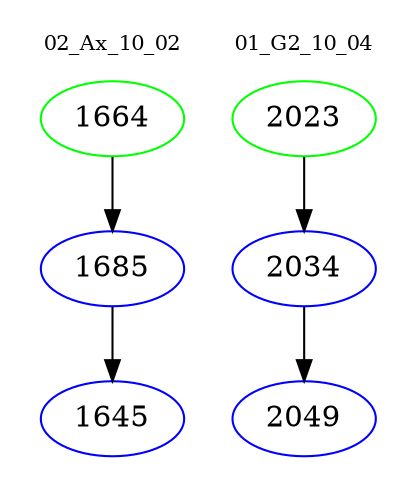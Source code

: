 digraph{
subgraph cluster_0 {
color = white
label = "02_Ax_10_02";
fontsize=10;
T0_1664 [label="1664", color="green"]
T0_1664 -> T0_1685 [color="black"]
T0_1685 [label="1685", color="blue"]
T0_1685 -> T0_1645 [color="black"]
T0_1645 [label="1645", color="blue"]
}
subgraph cluster_1 {
color = white
label = "01_G2_10_04";
fontsize=10;
T1_2023 [label="2023", color="green"]
T1_2023 -> T1_2034 [color="black"]
T1_2034 [label="2034", color="blue"]
T1_2034 -> T1_2049 [color="black"]
T1_2049 [label="2049", color="blue"]
}
}
